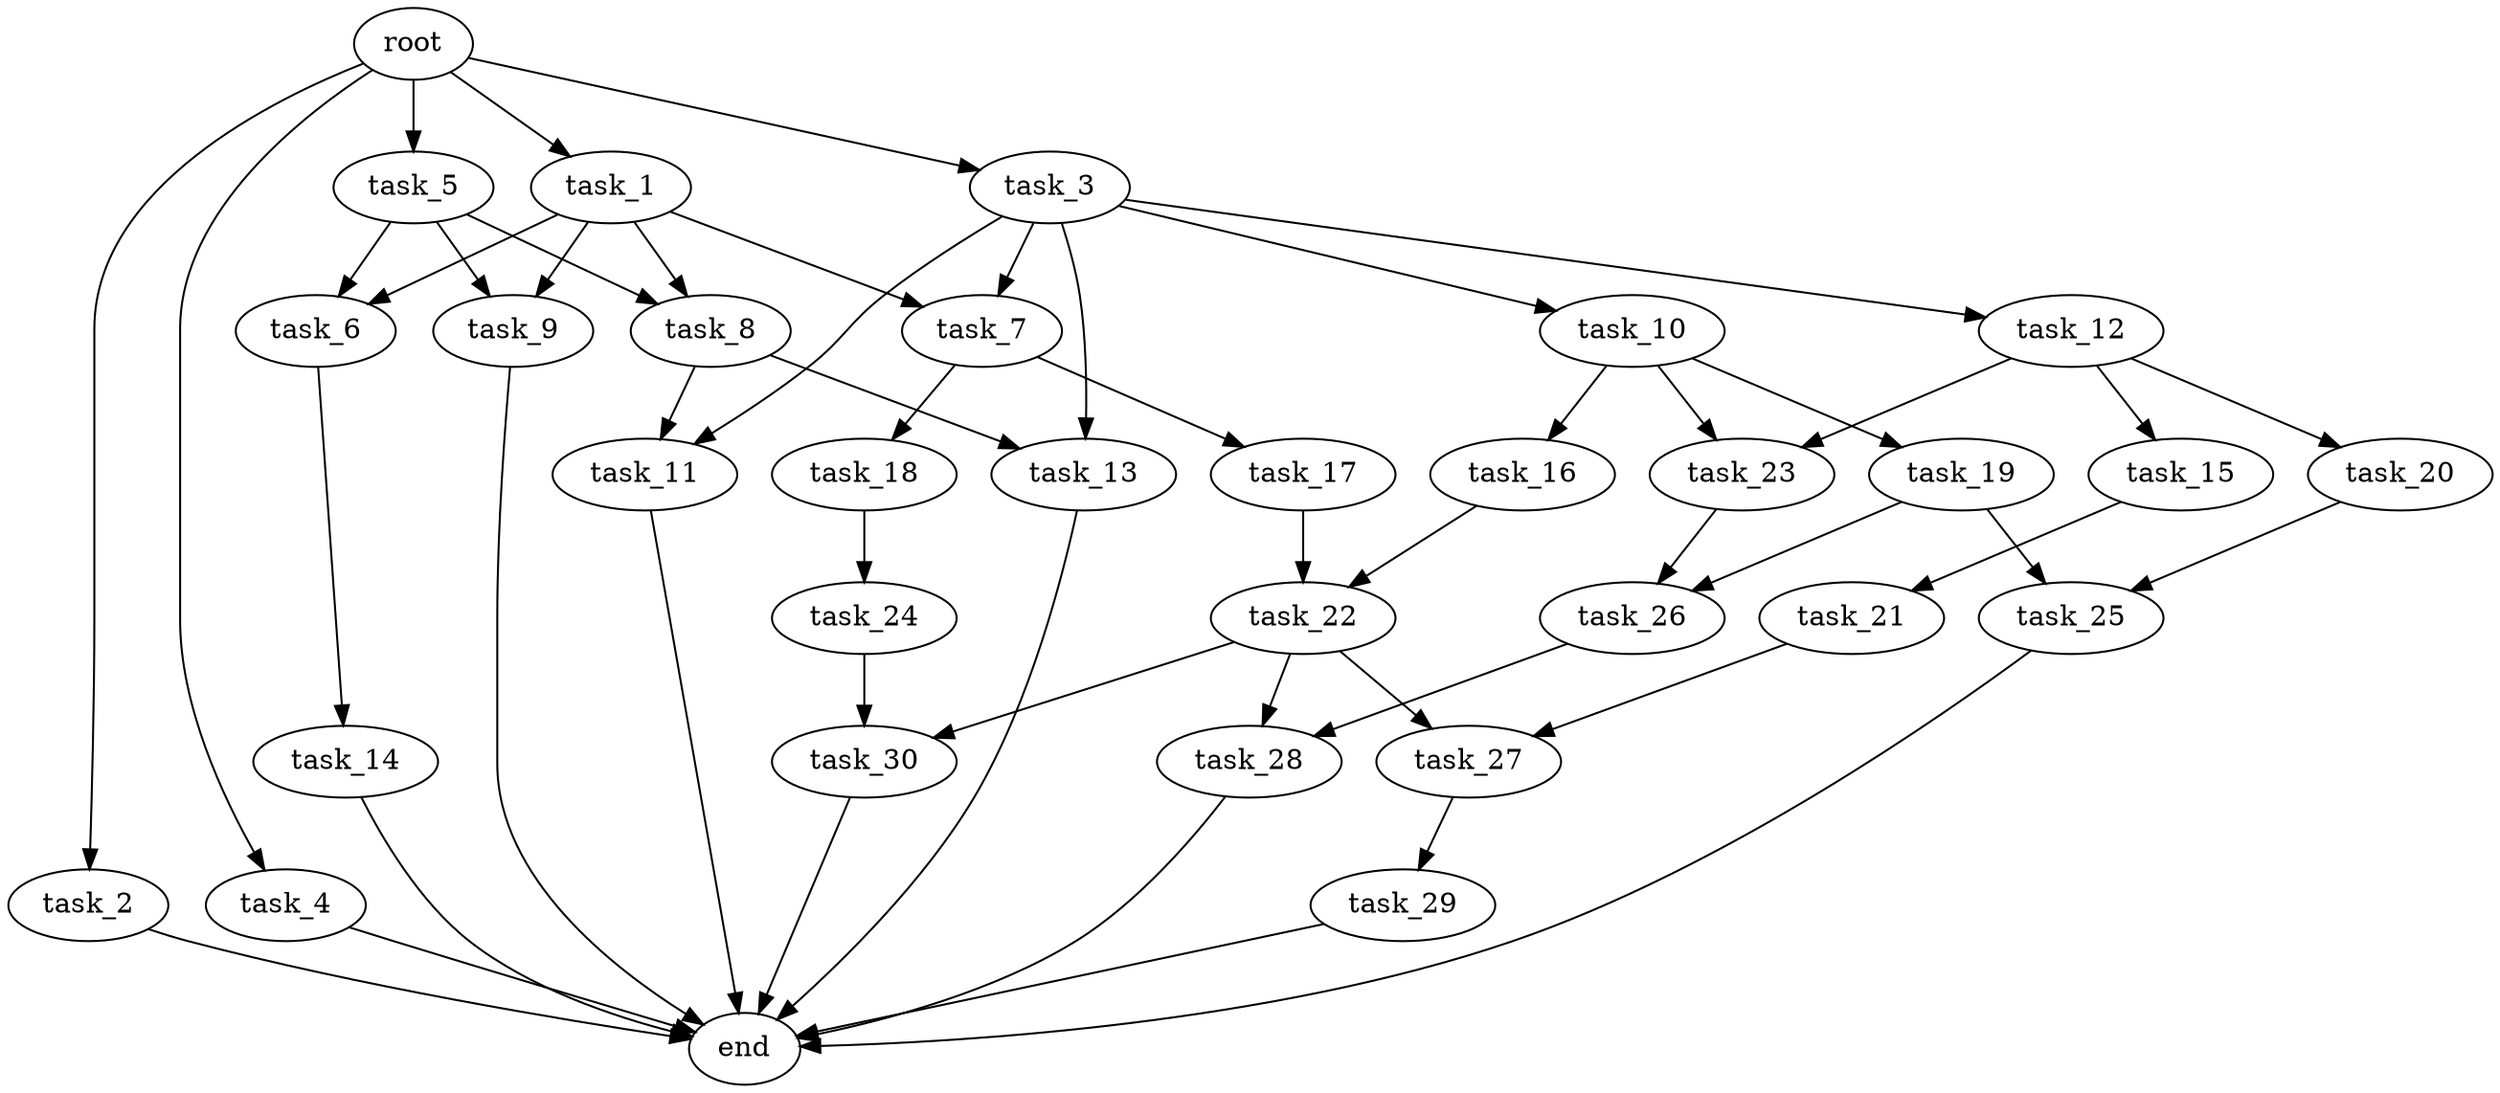 digraph G {
  root [size="0.000000e+00"];
  task_1 [size="7.282140e+09"];
  task_2 [size="3.399076e+09"];
  task_3 [size="8.185427e+09"];
  task_4 [size="3.085798e+09"];
  task_5 [size="4.098706e+09"];
  task_6 [size="5.725484e+09"];
  task_7 [size="1.666185e+09"];
  task_8 [size="2.062802e+09"];
  task_9 [size="6.253240e+09"];
  task_10 [size="9.478830e+09"];
  task_11 [size="6.133426e+09"];
  task_12 [size="3.297512e+09"];
  task_13 [size="6.050007e+09"];
  task_14 [size="2.001792e+08"];
  task_15 [size="7.222565e+09"];
  task_16 [size="8.024326e+09"];
  task_17 [size="9.034369e+08"];
  task_18 [size="7.047600e+09"];
  task_19 [size="9.122373e+09"];
  task_20 [size="7.668654e+09"];
  task_21 [size="5.529389e+09"];
  task_22 [size="6.549661e+09"];
  task_23 [size="5.186971e+09"];
  task_24 [size="3.621615e+09"];
  task_25 [size="1.985200e+09"];
  task_26 [size="1.570772e+09"];
  task_27 [size="5.357452e+09"];
  task_28 [size="8.597369e+09"];
  task_29 [size="2.294115e+09"];
  task_30 [size="8.013053e+09"];
  end [size="0.000000e+00"];

  root -> task_1 [size="1.000000e-12"];
  root -> task_2 [size="1.000000e-12"];
  root -> task_3 [size="1.000000e-12"];
  root -> task_4 [size="1.000000e-12"];
  root -> task_5 [size="1.000000e-12"];
  task_1 -> task_6 [size="2.862742e+08"];
  task_1 -> task_7 [size="8.330924e+07"];
  task_1 -> task_8 [size="1.031401e+08"];
  task_1 -> task_9 [size="3.126620e+08"];
  task_2 -> end [size="1.000000e-12"];
  task_3 -> task_7 [size="8.330924e+07"];
  task_3 -> task_10 [size="9.478830e+08"];
  task_3 -> task_11 [size="3.066713e+08"];
  task_3 -> task_12 [size="3.297512e+08"];
  task_3 -> task_13 [size="3.025004e+08"];
  task_4 -> end [size="1.000000e-12"];
  task_5 -> task_6 [size="2.862742e+08"];
  task_5 -> task_8 [size="1.031401e+08"];
  task_5 -> task_9 [size="3.126620e+08"];
  task_6 -> task_14 [size="2.001792e+07"];
  task_7 -> task_17 [size="9.034369e+07"];
  task_7 -> task_18 [size="7.047600e+08"];
  task_8 -> task_11 [size="3.066713e+08"];
  task_8 -> task_13 [size="3.025004e+08"];
  task_9 -> end [size="1.000000e-12"];
  task_10 -> task_16 [size="8.024326e+08"];
  task_10 -> task_19 [size="9.122373e+08"];
  task_10 -> task_23 [size="2.593486e+08"];
  task_11 -> end [size="1.000000e-12"];
  task_12 -> task_15 [size="7.222565e+08"];
  task_12 -> task_20 [size="7.668654e+08"];
  task_12 -> task_23 [size="2.593486e+08"];
  task_13 -> end [size="1.000000e-12"];
  task_14 -> end [size="1.000000e-12"];
  task_15 -> task_21 [size="5.529389e+08"];
  task_16 -> task_22 [size="3.274830e+08"];
  task_17 -> task_22 [size="3.274830e+08"];
  task_18 -> task_24 [size="3.621615e+08"];
  task_19 -> task_25 [size="9.925999e+07"];
  task_19 -> task_26 [size="7.853861e+07"];
  task_20 -> task_25 [size="9.925999e+07"];
  task_21 -> task_27 [size="2.678726e+08"];
  task_22 -> task_27 [size="2.678726e+08"];
  task_22 -> task_28 [size="4.298684e+08"];
  task_22 -> task_30 [size="4.006526e+08"];
  task_23 -> task_26 [size="7.853861e+07"];
  task_24 -> task_30 [size="4.006526e+08"];
  task_25 -> end [size="1.000000e-12"];
  task_26 -> task_28 [size="4.298684e+08"];
  task_27 -> task_29 [size="2.294115e+08"];
  task_28 -> end [size="1.000000e-12"];
  task_29 -> end [size="1.000000e-12"];
  task_30 -> end [size="1.000000e-12"];
}
